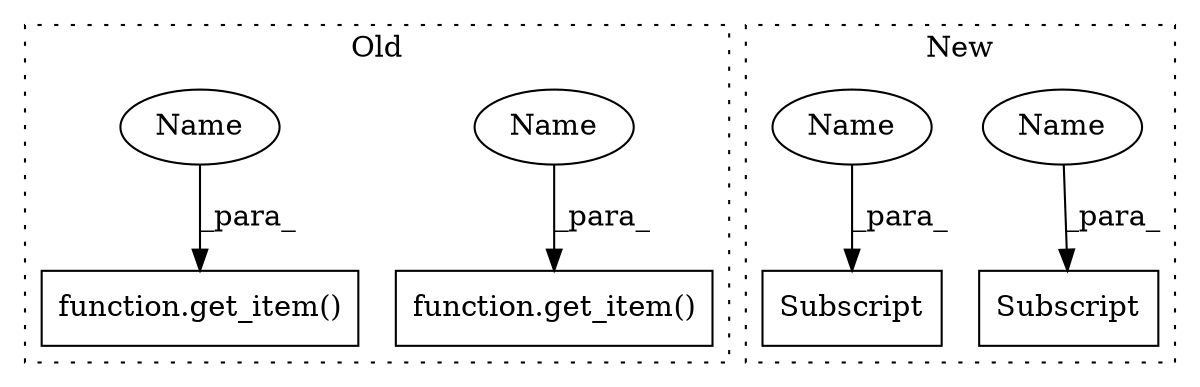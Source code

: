 digraph G {
subgraph cluster0 {
1 [label="function.get_item()" a="75" s="2721,2745" l="9,1" shape="box"];
4 [label="function.get_item()" a="75" s="2795,2819" l="9,1" shape="box"];
5 [label="Name" a="87" s="2742" l="3" shape="ellipse"];
6 [label="Name" a="87" s="2816" l="3" shape="ellipse"];
label = "Old";
style="dotted";
}
subgraph cluster1 {
2 [label="Subscript" a="63" s="2315,0" l="15,0" shape="box"];
3 [label="Subscript" a="63" s="2379,0" l="15,0" shape="box"];
7 [label="Name" a="87" s="2390" l="3" shape="ellipse"];
8 [label="Name" a="87" s="2326" l="3" shape="ellipse"];
label = "New";
style="dotted";
}
5 -> 1 [label="_para_"];
6 -> 4 [label="_para_"];
7 -> 3 [label="_para_"];
8 -> 2 [label="_para_"];
}